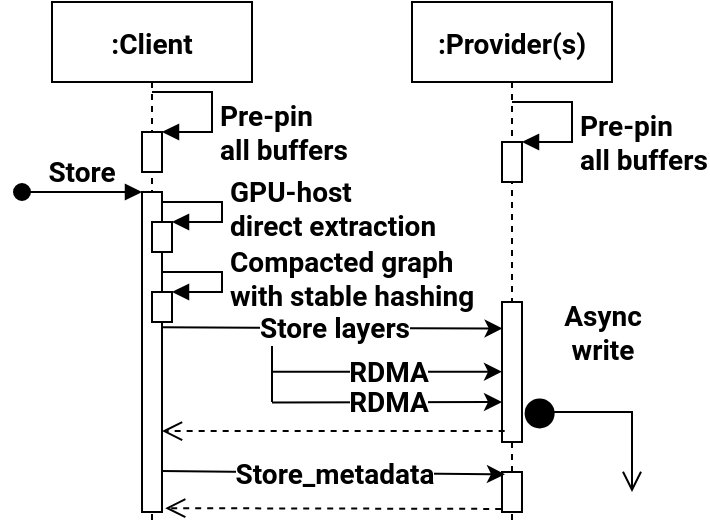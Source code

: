 <mxfile version="20.3.0" type="device"><diagram id="kgpKYQtTHZ0yAKxKKP6v" name="Page-1"><mxGraphModel dx="576" dy="417" grid="1" gridSize="5" guides="1" tooltips="1" connect="1" arrows="1" fold="1" page="1" pageScale="1" pageWidth="850" pageHeight="1100" math="0" shadow="0"><root><mxCell id="0"/><mxCell id="1" parent="0"/><mxCell id="3nuBFxr9cyL0pnOWT2aG-1" value=":Client" style="shape=umlLifeline;perimeter=lifelinePerimeter;container=1;collapsible=0;recursiveResize=0;rounded=0;shadow=0;strokeWidth=1;fontFamily=Roboto;fontSource=https%3A%2F%2Ffonts.googleapis.com%2Fcss%3Ffamily%3DRoboto;fontStyle=1;fontSize=14;" parent="1" vertex="1"><mxGeometry x="120" y="80" width="100" height="260" as="geometry"/></mxCell><mxCell id="3nuBFxr9cyL0pnOWT2aG-2" value="" style="points=[];perimeter=orthogonalPerimeter;rounded=0;shadow=0;strokeWidth=1;fontFamily=Roboto;fontSource=https%3A%2F%2Ffonts.googleapis.com%2Fcss%3Ffamily%3DRoboto;fontStyle=1;fontSize=14;" parent="3nuBFxr9cyL0pnOWT2aG-1" vertex="1"><mxGeometry x="45" y="95" width="10" height="160" as="geometry"/></mxCell><mxCell id="3nuBFxr9cyL0pnOWT2aG-3" value="Store" style="verticalAlign=bottom;startArrow=oval;endArrow=block;startSize=8;shadow=0;strokeWidth=1;fontFamily=Roboto;fontSource=https%3A%2F%2Ffonts.googleapis.com%2Fcss%3Ffamily%3DRoboto;fontStyle=1;fontSize=14;" parent="3nuBFxr9cyL0pnOWT2aG-1" target="3nuBFxr9cyL0pnOWT2aG-2" edge="1"><mxGeometry relative="1" as="geometry"><mxPoint x="-15" y="95" as="sourcePoint"/></mxGeometry></mxCell><mxCell id="_Esq-YdFBO1ndczUIBP0-5" value="" style="html=1;points=[];perimeter=orthogonalPerimeter;fontFamily=Roboto;fontSource=https%3A%2F%2Ffonts.googleapis.com%2Fcss%3Ffamily%3DRoboto;fontSize=14;fontStyle=1" parent="3nuBFxr9cyL0pnOWT2aG-1" vertex="1"><mxGeometry x="50" y="110" width="10" height="15" as="geometry"/></mxCell><mxCell id="_Esq-YdFBO1ndczUIBP0-6" value="GPU-host&lt;br style=&quot;font-size: 14px;&quot;&gt;direct extraction" style="edgeStyle=orthogonalEdgeStyle;html=1;align=left;spacingLeft=2;endArrow=block;rounded=0;entryX=1;entryY=0;fontFamily=Roboto;fontSource=https%3A%2F%2Ffonts.googleapis.com%2Fcss%3Ffamily%3DRoboto;fontSize=14;fontStyle=1" parent="3nuBFxr9cyL0pnOWT2aG-1" source="3nuBFxr9cyL0pnOWT2aG-2" target="_Esq-YdFBO1ndczUIBP0-5" edge="1"><mxGeometry relative="1" as="geometry"><mxPoint x="55" y="70" as="sourcePoint"/><Array as="points"><mxPoint x="85" y="100"/><mxPoint x="85" y="110"/><mxPoint x="60" y="110"/></Array></mxGeometry></mxCell><mxCell id="I-20yxM_hSsKW30TMRTX-3" value="" style="group" parent="3nuBFxr9cyL0pnOWT2aG-1" vertex="1" connectable="0"><mxGeometry x="45" y="45" width="35" height="40" as="geometry"/></mxCell><mxCell id="I-20yxM_hSsKW30TMRTX-1" value="" style="html=1;points=[];perimeter=orthogonalPerimeter;fontFamily=Roboto;fontSource=https%3A%2F%2Ffonts.googleapis.com%2Fcss%3Ffamily%3DRoboto;fontSize=14;fontStyle=1" parent="I-20yxM_hSsKW30TMRTX-3" vertex="1"><mxGeometry y="20" width="10" height="20" as="geometry"/></mxCell><mxCell id="I-20yxM_hSsKW30TMRTX-2" value="Pre-pin&lt;br style=&quot;font-size: 14px;&quot;&gt;all buffers" style="edgeStyle=orthogonalEdgeStyle;html=1;align=left;spacingLeft=2;endArrow=block;rounded=0;entryX=1;entryY=0;fontFamily=Roboto;fontSource=https%3A%2F%2Ffonts.googleapis.com%2Fcss%3Ffamily%3DRoboto;fontSize=14;fontStyle=1" parent="I-20yxM_hSsKW30TMRTX-3" target="I-20yxM_hSsKW30TMRTX-1" edge="1"><mxGeometry x="0.333" relative="1" as="geometry"><mxPoint x="5" as="sourcePoint"/><Array as="points"><mxPoint x="35"/></Array><mxPoint as="offset"/></mxGeometry></mxCell><mxCell id="UTGthx_kbuElqIWvdr_n-4" value="" style="html=1;points=[];perimeter=orthogonalPerimeter;fontFamily=Roboto;fontSource=https%3A%2F%2Ffonts.googleapis.com%2Fcss%3Ffamily%3DRoboto;fontSize=14;fontStyle=1" parent="3nuBFxr9cyL0pnOWT2aG-1" vertex="1"><mxGeometry x="50" y="145" width="10" height="15" as="geometry"/></mxCell><mxCell id="UTGthx_kbuElqIWvdr_n-5" value="Compacted graph&lt;br&gt;with stable hashing" style="edgeStyle=orthogonalEdgeStyle;html=1;align=left;spacingLeft=2;endArrow=block;rounded=0;entryX=1;entryY=0;fontFamily=Roboto;fontSource=https%3A%2F%2Ffonts.googleapis.com%2Fcss%3Ffamily%3DRoboto;fontSize=14;fontStyle=1" parent="3nuBFxr9cyL0pnOWT2aG-1" target="UTGthx_kbuElqIWvdr_n-4" edge="1"><mxGeometry relative="1" as="geometry"><mxPoint x="55" y="135" as="sourcePoint"/><Array as="points"><mxPoint x="85" y="135"/><mxPoint x="85" y="145"/><mxPoint x="60" y="145"/></Array></mxGeometry></mxCell><mxCell id="3nuBFxr9cyL0pnOWT2aG-5" value=":Provider(s)" style="shape=umlLifeline;perimeter=lifelinePerimeter;container=1;collapsible=0;recursiveResize=0;rounded=0;shadow=0;strokeWidth=1;fontFamily=Roboto;fontSource=https%3A%2F%2Ffonts.googleapis.com%2Fcss%3Ffamily%3DRoboto;fontStyle=1;fontSize=14;" parent="1" vertex="1"><mxGeometry x="300" y="80" width="100" height="260" as="geometry"/></mxCell><mxCell id="3nuBFxr9cyL0pnOWT2aG-6" value="" style="points=[];perimeter=orthogonalPerimeter;rounded=0;shadow=0;strokeWidth=1;fontFamily=Roboto;fontSource=https%3A%2F%2Ffonts.googleapis.com%2Fcss%3Ffamily%3DRoboto;fontStyle=1;fontSize=14;" parent="3nuBFxr9cyL0pnOWT2aG-5" vertex="1"><mxGeometry x="45" y="150" width="10" height="70" as="geometry"/></mxCell><mxCell id="Z2yra5NgMvn4flN6azZw-6" value="" style="endArrow=classic;html=1;rounded=0;fontFamily=Roboto;fontSource=https%3A%2F%2Ffonts.googleapis.com%2Fcss%3Ffamily%3DRoboto;fontStyle=1;fontSize=14;" parent="3nuBFxr9cyL0pnOWT2aG-5" edge="1"><mxGeometry relative="1" as="geometry"><mxPoint x="-70" y="200.2" as="sourcePoint"/><mxPoint x="45" y="200" as="targetPoint"/></mxGeometry></mxCell><mxCell id="Z2yra5NgMvn4flN6azZw-7" value="RDMA" style="edgeLabel;resizable=0;html=1;align=center;verticalAlign=middle;fontFamily=Roboto;fontSource=https%3A%2F%2Ffonts.googleapis.com%2Fcss%3Ffamily%3DRoboto;fontStyle=1;fontSize=14;" parent="Z2yra5NgMvn4flN6azZw-6" connectable="0" vertex="1"><mxGeometry relative="1" as="geometry"/></mxCell><mxCell id="Z2yra5NgMvn4flN6azZw-13" value="" style="html=1;points=[];perimeter=orthogonalPerimeter;fontFamily=Roboto;fontSource=https%3A%2F%2Ffonts.googleapis.com%2Fcss%3Ffamily%3DRoboto;fontStyle=1;fontSize=14;" parent="3nuBFxr9cyL0pnOWT2aG-5" vertex="1"><mxGeometry x="45" y="235" width="10" height="20" as="geometry"/></mxCell><mxCell id="N5EkQwGyyM7j-6ANG6mx-3" value="Async&lt;br style=&quot;font-size: 14px;&quot;&gt;write" style="html=1;verticalAlign=bottom;startArrow=circle;startFill=1;endArrow=open;startSize=6;endSize=8;rounded=0;exitX=1.2;exitY=0.856;exitDx=0;exitDy=0;exitPerimeter=0;fontFamily=Roboto;fontSource=https%3A%2F%2Ffonts.googleapis.com%2Fcss%3Ffamily%3DRoboto;fontSize=14;fontStyle=1" parent="3nuBFxr9cyL0pnOWT2aG-5" source="3nuBFxr9cyL0pnOWT2aG-6" edge="1"><mxGeometry x="-0.165" y="20" width="80" relative="1" as="geometry"><mxPoint x="55" y="135" as="sourcePoint"/><mxPoint x="110" y="245" as="targetPoint"/><Array as="points"><mxPoint x="65" y="205"/><mxPoint x="110" y="205"/></Array><mxPoint as="offset"/></mxGeometry></mxCell><mxCell id="_Esq-YdFBO1ndczUIBP0-3" value="" style="html=1;points=[];perimeter=orthogonalPerimeter;fontFamily=Roboto;fontSource=https%3A%2F%2Ffonts.googleapis.com%2Fcss%3Ffamily%3DRoboto;fontSize=14;fontStyle=1" parent="3nuBFxr9cyL0pnOWT2aG-5" vertex="1"><mxGeometry x="45" y="70" width="10" height="20" as="geometry"/></mxCell><mxCell id="_Esq-YdFBO1ndczUIBP0-4" value="Pre-pin&lt;br style=&quot;font-size: 14px;&quot;&gt;all buffers" style="edgeStyle=orthogonalEdgeStyle;html=1;align=left;spacingLeft=2;endArrow=block;rounded=0;entryX=1;entryY=0;fontFamily=Roboto;fontSource=https%3A%2F%2Ffonts.googleapis.com%2Fcss%3Ffamily%3DRoboto;fontSize=14;fontStyle=1" parent="3nuBFxr9cyL0pnOWT2aG-5" target="_Esq-YdFBO1ndczUIBP0-3" edge="1"><mxGeometry x="0.333" relative="1" as="geometry"><mxPoint x="50" y="50" as="sourcePoint"/><Array as="points"><mxPoint x="80" y="50"/></Array><mxPoint as="offset"/></mxGeometry></mxCell><mxCell id="Z2yra5NgMvn4flN6azZw-4" value="" style="endArrow=classic;html=1;rounded=0;fontFamily=Roboto;fontSource=https%3A%2F%2Ffonts.googleapis.com%2Fcss%3Ffamily%3DRoboto;fontStyle=1;fontSize=14;" parent="3nuBFxr9cyL0pnOWT2aG-5" edge="1"><mxGeometry relative="1" as="geometry"><mxPoint x="-70" y="184.86" as="sourcePoint"/><mxPoint x="45" y="184.86" as="targetPoint"/></mxGeometry></mxCell><mxCell id="Z2yra5NgMvn4flN6azZw-5" value="RDMA" style="edgeLabel;resizable=0;html=1;align=center;verticalAlign=middle;fontFamily=Roboto;fontSource=https%3A%2F%2Ffonts.googleapis.com%2Fcss%3Ffamily%3DRoboto;fontStyle=1;fontSize=14;" parent="Z2yra5NgMvn4flN6azZw-4" connectable="0" vertex="1"><mxGeometry relative="1" as="geometry"/></mxCell><mxCell id="Z2yra5NgMvn4flN6azZw-8" value="" style="endArrow=classic;html=1;rounded=0;exitX=0.956;exitY=0.872;exitDx=0;exitDy=0;exitPerimeter=0;entryX=0.147;entryY=0.057;entryDx=0;entryDy=0;entryPerimeter=0;fontFamily=Roboto;fontSource=https%3A%2F%2Ffonts.googleapis.com%2Fcss%3Ffamily%3DRoboto;fontStyle=1;fontSize=14;" parent="1" source="3nuBFxr9cyL0pnOWT2aG-2" target="Z2yra5NgMvn4flN6azZw-13" edge="1"><mxGeometry relative="1" as="geometry"><mxPoint x="175" y="229.8" as="sourcePoint"/><mxPoint x="340" y="241" as="targetPoint"/></mxGeometry></mxCell><mxCell id="Z2yra5NgMvn4flN6azZw-9" value="Store_metadata" style="edgeLabel;resizable=0;html=1;align=center;verticalAlign=middle;fontFamily=Roboto;fontSource=https%3A%2F%2Ffonts.googleapis.com%2Fcss%3Ffamily%3DRoboto;fontStyle=1;fontSize=14;" parent="Z2yra5NgMvn4flN6azZw-8" connectable="0" vertex="1"><mxGeometry relative="1" as="geometry"/></mxCell><mxCell id="Z2yra5NgMvn4flN6azZw-14" value="" style="html=1;verticalAlign=bottom;endArrow=open;dashed=1;endSize=8;rounded=0;exitX=-0.04;exitY=0.923;exitDx=0;exitDy=0;exitPerimeter=0;entryX=1.16;entryY=0.988;entryDx=0;entryDy=0;entryPerimeter=0;fontFamily=Roboto;fontSource=https%3A%2F%2Ffonts.googleapis.com%2Fcss%3Ffamily%3DRoboto;fontStyle=1;fontSize=14;" parent="1" source="Z2yra5NgMvn4flN6azZw-13" target="3nuBFxr9cyL0pnOWT2aG-2" edge="1"><mxGeometry relative="1" as="geometry"><mxPoint x="335" y="250" as="sourcePoint"/><mxPoint x="170" y="250" as="targetPoint"/></mxGeometry></mxCell><mxCell id="Z2yra5NgMvn4flN6azZw-15" value="" style="endArrow=none;html=1;rounded=0;fontFamily=Roboto;fontSource=https%3A%2F%2Ffonts.googleapis.com%2Fcss%3Ffamily%3DRoboto;fontStyle=1;fontSize=14;" parent="1" edge="1"><mxGeometry width="50" height="50" relative="1" as="geometry"><mxPoint x="230" y="280" as="sourcePoint"/><mxPoint x="230" y="240" as="targetPoint"/></mxGeometry></mxCell><mxCell id="Z2yra5NgMvn4flN6azZw-10" value="" style="html=1;verticalAlign=bottom;endArrow=open;dashed=1;endSize=8;rounded=0;fontFamily=Roboto;fontSource=https%3A%2F%2Ffonts.googleapis.com%2Fcss%3Ffamily%3DRoboto;fontStyle=1;fontSize=14;exitX=0.133;exitY=0.922;exitDx=0;exitDy=0;exitPerimeter=0;" parent="1" source="3nuBFxr9cyL0pnOWT2aG-6" target="3nuBFxr9cyL0pnOWT2aG-2" edge="1"><mxGeometry relative="1" as="geometry"><mxPoint x="340" y="275" as="sourcePoint"/><mxPoint x="175" y="275" as="targetPoint"/></mxGeometry></mxCell><mxCell id="Z2yra5NgMvn4flN6azZw-1" value="" style="endArrow=classic;html=1;rounded=0;entryX=0.03;entryY=0.189;entryDx=0;entryDy=0;entryPerimeter=0;fontFamily=Roboto;fontSource=https%3A%2F%2Ffonts.googleapis.com%2Fcss%3Ffamily%3DRoboto;fontStyle=1;fontSize=14;exitX=0.978;exitY=0.423;exitDx=0;exitDy=0;exitPerimeter=0;" parent="1" source="3nuBFxr9cyL0pnOWT2aG-2" target="3nuBFxr9cyL0pnOWT2aG-6" edge="1"><mxGeometry relative="1" as="geometry"><mxPoint x="175" y="170" as="sourcePoint"/><mxPoint x="340" y="170" as="targetPoint"/></mxGeometry></mxCell><mxCell id="Z2yra5NgMvn4flN6azZw-2" value="Store layers" style="edgeLabel;resizable=0;html=1;align=center;verticalAlign=middle;fontFamily=Roboto;fontSource=https%3A%2F%2Ffonts.googleapis.com%2Fcss%3Ffamily%3DRoboto;fontStyle=1;fontSize=14;" parent="Z2yra5NgMvn4flN6azZw-1" connectable="0" vertex="1"><mxGeometry relative="1" as="geometry"/></mxCell></root></mxGraphModel></diagram></mxfile>